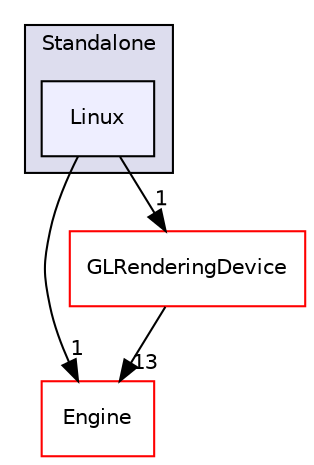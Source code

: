 digraph "C:/Users/Michal/Documents/PolyEngine/PolyEngine/Standalone/Linux" {
  compound=true
  node [ fontsize="10", fontname="Helvetica"];
  edge [ labelfontsize="10", labelfontname="Helvetica"];
  subgraph clusterdir_772330ebda633c7fe14a668146a77522 {
    graph [ bgcolor="#ddddee", pencolor="black", label="Standalone" fontname="Helvetica", fontsize="10", URL="dir_772330ebda633c7fe14a668146a77522.html"]
  dir_509ec4521ee26ee19314ee71285bf727 [shape=box, label="Linux", style="filled", fillcolor="#eeeeff", pencolor="black", URL="dir_509ec4521ee26ee19314ee71285bf727.html"];
  }
  dir_33785fa01b50d8145935135959563aad [shape=box label="Engine" fillcolor="white" style="filled" color="red" URL="dir_33785fa01b50d8145935135959563aad.html"];
  dir_a9f058496a2bbae47c0bc8ee6a72b4ee [shape=box label="GLRenderingDevice" fillcolor="white" style="filled" color="red" URL="dir_a9f058496a2bbae47c0bc8ee6a72b4ee.html"];
  dir_a9f058496a2bbae47c0bc8ee6a72b4ee->dir_33785fa01b50d8145935135959563aad [headlabel="13", labeldistance=1.5 headhref="dir_000005_000003.html"];
  dir_509ec4521ee26ee19314ee71285bf727->dir_33785fa01b50d8145935135959563aad [headlabel="1", labeldistance=1.5 headhref="dir_000008_000003.html"];
  dir_509ec4521ee26ee19314ee71285bf727->dir_a9f058496a2bbae47c0bc8ee6a72b4ee [headlabel="1", labeldistance=1.5 headhref="dir_000008_000005.html"];
}
